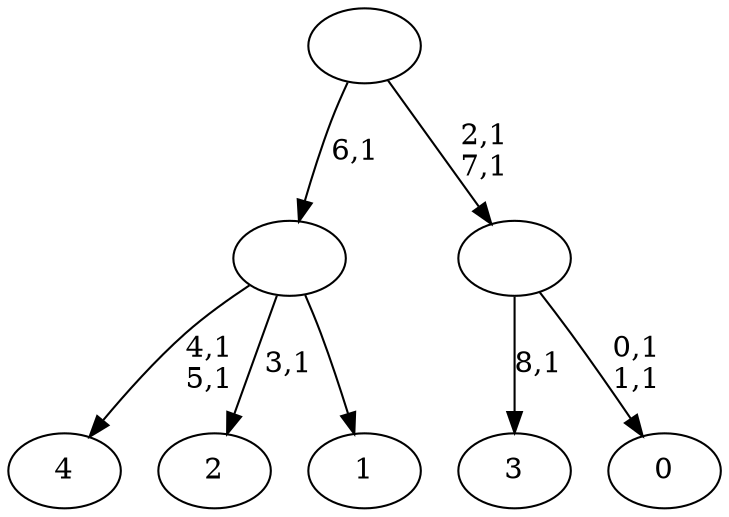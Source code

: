 digraph T {
	14 [label="4"]
	11 [label="3"]
	9 [label="2"]
	7 [label="1"]
	6 [label=""]
	5 [label="0"]
	2 [label=""]
	0 [label=""]
	6 -> 9 [label="3,1"]
	6 -> 14 [label="4,1\n5,1"]
	6 -> 7 [label=""]
	2 -> 5 [label="0,1\n1,1"]
	2 -> 11 [label="8,1"]
	0 -> 2 [label="2,1\n7,1"]
	0 -> 6 [label="6,1"]
}
